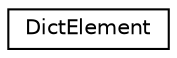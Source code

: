digraph "Graphical Class Hierarchy"
{
 // LATEX_PDF_SIZE
  edge [fontname="Helvetica",fontsize="10",labelfontname="Helvetica",labelfontsize="10"];
  node [fontname="Helvetica",fontsize="10",shape=record];
  rankdir="LR";
  Node0 [label="DictElement",height=0.2,width=0.4,color="black", fillcolor="white", style="filled",URL="$struct_dict_element.html",tooltip=" "];
}
